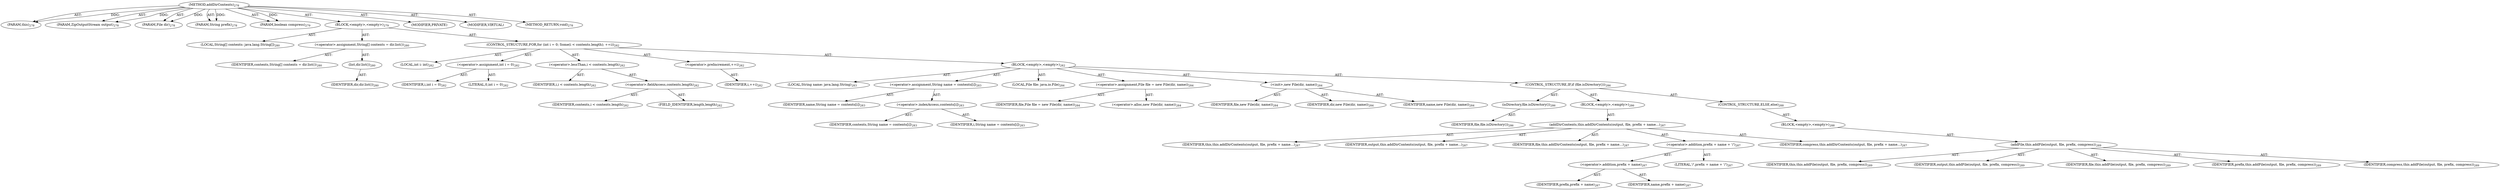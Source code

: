 digraph "addDirContents" {  
"111669149705" [label = <(METHOD,addDirContents)<SUB>278</SUB>> ]
"115964116998" [label = <(PARAM,this)<SUB>278</SUB>> ]
"115964117012" [label = <(PARAM,ZipOutputStream output)<SUB>278</SUB>> ]
"115964117013" [label = <(PARAM,File dir)<SUB>278</SUB>> ]
"115964117014" [label = <(PARAM,String prefix)<SUB>278</SUB>> ]
"115964117015" [label = <(PARAM,boolean compress)<SUB>279</SUB>> ]
"25769803816" [label = <(BLOCK,&lt;empty&gt;,&lt;empty&gt;)<SUB>279</SUB>> ]
"94489280533" [label = <(LOCAL,String[] contents: java.lang.String[])<SUB>280</SUB>> ]
"30064771206" [label = <(&lt;operator&gt;.assignment,String[] contents = dir.list())<SUB>280</SUB>> ]
"68719476872" [label = <(IDENTIFIER,contents,String[] contents = dir.list())<SUB>280</SUB>> ]
"30064771207" [label = <(list,dir.list())<SUB>280</SUB>> ]
"68719476873" [label = <(IDENTIFIER,dir,dir.list())<SUB>280</SUB>> ]
"47244640287" [label = <(CONTROL_STRUCTURE,FOR,for (int i = 0; Some(i &lt; contents.length); ++i))<SUB>282</SUB>> ]
"94489280534" [label = <(LOCAL,int i: int)<SUB>282</SUB>> ]
"30064771208" [label = <(&lt;operator&gt;.assignment,int i = 0)<SUB>282</SUB>> ]
"68719476874" [label = <(IDENTIFIER,i,int i = 0)<SUB>282</SUB>> ]
"90194313241" [label = <(LITERAL,0,int i = 0)<SUB>282</SUB>> ]
"30064771209" [label = <(&lt;operator&gt;.lessThan,i &lt; contents.length)<SUB>282</SUB>> ]
"68719476875" [label = <(IDENTIFIER,i,i &lt; contents.length)<SUB>282</SUB>> ]
"30064771210" [label = <(&lt;operator&gt;.fieldAccess,contents.length)<SUB>282</SUB>> ]
"68719476876" [label = <(IDENTIFIER,contents,i &lt; contents.length)<SUB>282</SUB>> ]
"55834574871" [label = <(FIELD_IDENTIFIER,length,length)<SUB>282</SUB>> ]
"30064771211" [label = <(&lt;operator&gt;.preIncrement,++i)<SUB>282</SUB>> ]
"68719476877" [label = <(IDENTIFIER,i,++i)<SUB>282</SUB>> ]
"25769803817" [label = <(BLOCK,&lt;empty&gt;,&lt;empty&gt;)<SUB>282</SUB>> ]
"94489280535" [label = <(LOCAL,String name: java.lang.String)<SUB>283</SUB>> ]
"30064771212" [label = <(&lt;operator&gt;.assignment,String name = contents[i])<SUB>283</SUB>> ]
"68719476878" [label = <(IDENTIFIER,name,String name = contents[i])<SUB>283</SUB>> ]
"30064771213" [label = <(&lt;operator&gt;.indexAccess,contents[i])<SUB>283</SUB>> ]
"68719476879" [label = <(IDENTIFIER,contents,String name = contents[i])<SUB>283</SUB>> ]
"68719476880" [label = <(IDENTIFIER,i,String name = contents[i])<SUB>283</SUB>> ]
"94489280536" [label = <(LOCAL,File file: java.io.File)<SUB>284</SUB>> ]
"30064771214" [label = <(&lt;operator&gt;.assignment,File file = new File(dir, name))<SUB>284</SUB>> ]
"68719476881" [label = <(IDENTIFIER,file,File file = new File(dir, name))<SUB>284</SUB>> ]
"30064771215" [label = <(&lt;operator&gt;.alloc,new File(dir, name))<SUB>284</SUB>> ]
"30064771216" [label = <(&lt;init&gt;,new File(dir, name))<SUB>284</SUB>> ]
"68719476882" [label = <(IDENTIFIER,file,new File(dir, name))<SUB>284</SUB>> ]
"68719476883" [label = <(IDENTIFIER,dir,new File(dir, name))<SUB>284</SUB>> ]
"68719476884" [label = <(IDENTIFIER,name,new File(dir, name))<SUB>284</SUB>> ]
"47244640288" [label = <(CONTROL_STRUCTURE,IF,if (file.isDirectory()))<SUB>286</SUB>> ]
"30064771217" [label = <(isDirectory,file.isDirectory())<SUB>286</SUB>> ]
"68719476885" [label = <(IDENTIFIER,file,file.isDirectory())<SUB>286</SUB>> ]
"25769803818" [label = <(BLOCK,&lt;empty&gt;,&lt;empty&gt;)<SUB>286</SUB>> ]
"30064771218" [label = <(addDirContents,this.addDirContents(output, file, prefix + name...)<SUB>287</SUB>> ]
"68719476745" [label = <(IDENTIFIER,this,this.addDirContents(output, file, prefix + name...)<SUB>287</SUB>> ]
"68719476886" [label = <(IDENTIFIER,output,this.addDirContents(output, file, prefix + name...)<SUB>287</SUB>> ]
"68719476887" [label = <(IDENTIFIER,file,this.addDirContents(output, file, prefix + name...)<SUB>287</SUB>> ]
"30064771219" [label = <(&lt;operator&gt;.addition,prefix + name + '/')<SUB>287</SUB>> ]
"30064771220" [label = <(&lt;operator&gt;.addition,prefix + name)<SUB>287</SUB>> ]
"68719476888" [label = <(IDENTIFIER,prefix,prefix + name)<SUB>287</SUB>> ]
"68719476889" [label = <(IDENTIFIER,name,prefix + name)<SUB>287</SUB>> ]
"90194313242" [label = <(LITERAL,'/',prefix + name + '/')<SUB>287</SUB>> ]
"68719476890" [label = <(IDENTIFIER,compress,this.addDirContents(output, file, prefix + name...)<SUB>287</SUB>> ]
"47244640289" [label = <(CONTROL_STRUCTURE,ELSE,else)<SUB>288</SUB>> ]
"25769803819" [label = <(BLOCK,&lt;empty&gt;,&lt;empty&gt;)<SUB>288</SUB>> ]
"30064771221" [label = <(addFile,this.addFile(output, file, prefix, compress))<SUB>289</SUB>> ]
"68719476746" [label = <(IDENTIFIER,this,this.addFile(output, file, prefix, compress))<SUB>289</SUB>> ]
"68719476891" [label = <(IDENTIFIER,output,this.addFile(output, file, prefix, compress))<SUB>289</SUB>> ]
"68719476892" [label = <(IDENTIFIER,file,this.addFile(output, file, prefix, compress))<SUB>289</SUB>> ]
"68719476893" [label = <(IDENTIFIER,prefix,this.addFile(output, file, prefix, compress))<SUB>289</SUB>> ]
"68719476894" [label = <(IDENTIFIER,compress,this.addFile(output, file, prefix, compress))<SUB>289</SUB>> ]
"133143986194" [label = <(MODIFIER,PRIVATE)> ]
"133143986195" [label = <(MODIFIER,VIRTUAL)> ]
"128849018889" [label = <(METHOD_RETURN,void)<SUB>278</SUB>> ]
  "111669149705" -> "115964116998"  [ label = "AST: "] 
  "111669149705" -> "115964117012"  [ label = "AST: "] 
  "111669149705" -> "115964117013"  [ label = "AST: "] 
  "111669149705" -> "115964117014"  [ label = "AST: "] 
  "111669149705" -> "115964117015"  [ label = "AST: "] 
  "111669149705" -> "25769803816"  [ label = "AST: "] 
  "111669149705" -> "133143986194"  [ label = "AST: "] 
  "111669149705" -> "133143986195"  [ label = "AST: "] 
  "111669149705" -> "128849018889"  [ label = "AST: "] 
  "25769803816" -> "94489280533"  [ label = "AST: "] 
  "25769803816" -> "30064771206"  [ label = "AST: "] 
  "25769803816" -> "47244640287"  [ label = "AST: "] 
  "30064771206" -> "68719476872"  [ label = "AST: "] 
  "30064771206" -> "30064771207"  [ label = "AST: "] 
  "30064771207" -> "68719476873"  [ label = "AST: "] 
  "47244640287" -> "94489280534"  [ label = "AST: "] 
  "47244640287" -> "30064771208"  [ label = "AST: "] 
  "47244640287" -> "30064771209"  [ label = "AST: "] 
  "47244640287" -> "30064771211"  [ label = "AST: "] 
  "47244640287" -> "25769803817"  [ label = "AST: "] 
  "30064771208" -> "68719476874"  [ label = "AST: "] 
  "30064771208" -> "90194313241"  [ label = "AST: "] 
  "30064771209" -> "68719476875"  [ label = "AST: "] 
  "30064771209" -> "30064771210"  [ label = "AST: "] 
  "30064771210" -> "68719476876"  [ label = "AST: "] 
  "30064771210" -> "55834574871"  [ label = "AST: "] 
  "30064771211" -> "68719476877"  [ label = "AST: "] 
  "25769803817" -> "94489280535"  [ label = "AST: "] 
  "25769803817" -> "30064771212"  [ label = "AST: "] 
  "25769803817" -> "94489280536"  [ label = "AST: "] 
  "25769803817" -> "30064771214"  [ label = "AST: "] 
  "25769803817" -> "30064771216"  [ label = "AST: "] 
  "25769803817" -> "47244640288"  [ label = "AST: "] 
  "30064771212" -> "68719476878"  [ label = "AST: "] 
  "30064771212" -> "30064771213"  [ label = "AST: "] 
  "30064771213" -> "68719476879"  [ label = "AST: "] 
  "30064771213" -> "68719476880"  [ label = "AST: "] 
  "30064771214" -> "68719476881"  [ label = "AST: "] 
  "30064771214" -> "30064771215"  [ label = "AST: "] 
  "30064771216" -> "68719476882"  [ label = "AST: "] 
  "30064771216" -> "68719476883"  [ label = "AST: "] 
  "30064771216" -> "68719476884"  [ label = "AST: "] 
  "47244640288" -> "30064771217"  [ label = "AST: "] 
  "47244640288" -> "25769803818"  [ label = "AST: "] 
  "47244640288" -> "47244640289"  [ label = "AST: "] 
  "30064771217" -> "68719476885"  [ label = "AST: "] 
  "25769803818" -> "30064771218"  [ label = "AST: "] 
  "30064771218" -> "68719476745"  [ label = "AST: "] 
  "30064771218" -> "68719476886"  [ label = "AST: "] 
  "30064771218" -> "68719476887"  [ label = "AST: "] 
  "30064771218" -> "30064771219"  [ label = "AST: "] 
  "30064771218" -> "68719476890"  [ label = "AST: "] 
  "30064771219" -> "30064771220"  [ label = "AST: "] 
  "30064771219" -> "90194313242"  [ label = "AST: "] 
  "30064771220" -> "68719476888"  [ label = "AST: "] 
  "30064771220" -> "68719476889"  [ label = "AST: "] 
  "47244640289" -> "25769803819"  [ label = "AST: "] 
  "25769803819" -> "30064771221"  [ label = "AST: "] 
  "30064771221" -> "68719476746"  [ label = "AST: "] 
  "30064771221" -> "68719476891"  [ label = "AST: "] 
  "30064771221" -> "68719476892"  [ label = "AST: "] 
  "30064771221" -> "68719476893"  [ label = "AST: "] 
  "30064771221" -> "68719476894"  [ label = "AST: "] 
  "111669149705" -> "115964116998"  [ label = "DDG: "] 
  "111669149705" -> "115964117012"  [ label = "DDG: "] 
  "111669149705" -> "115964117013"  [ label = "DDG: "] 
  "111669149705" -> "115964117014"  [ label = "DDG: "] 
  "111669149705" -> "115964117015"  [ label = "DDG: "] 
}
